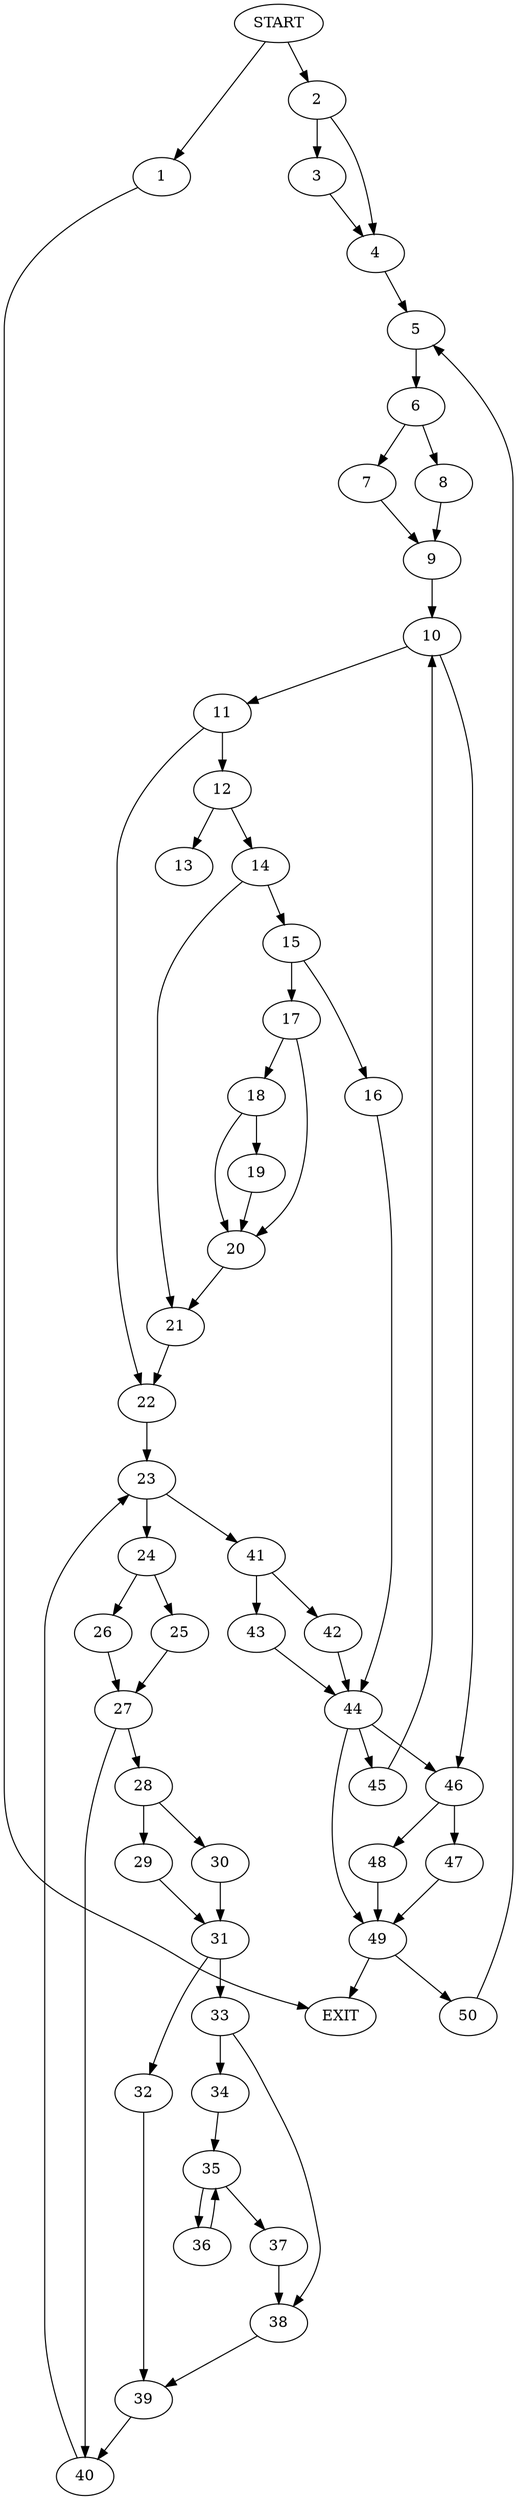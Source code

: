 digraph { 
0 [label="START"];
1;
2;
3;
4;
5;
6;
7;
8;
9;
10;
11;
12;
13;
14;
15;
16;
17;
18;
19;
20;
21;
22;
23;
24;
25;
26;
27;
28;
29;
30;
31;
32;
33;
34;
35;
36;
37;
38;
39;
40;
41;
42;
43;
44;
45;
46;
47;
48;
49;
50;
51[label="EXIT"];
0 -> 1;
0 -> 2;
1 -> 51;
2 -> 3;
2 -> 4;
3 -> 4;
4 -> 5;
5 -> 6;
6 -> 7;
6 -> 8;
7 -> 9;
8 -> 9;
9 -> 10;
10 -> 11;
10 -> 46;
11 -> 12;
11 -> 22;
12 -> 13;
12 -> 14;
14 -> 15;
14 -> 21;
15 -> 16;
15 -> 17;
16 -> 44;
17 -> 18;
17 -> 20;
18 -> 19;
18 -> 20;
19 -> 20;
20 -> 21;
21 -> 22;
22 -> 23;
23 -> 24;
23 -> 41;
24 -> 25;
24 -> 26;
25 -> 27;
26 -> 27;
27 -> 28;
27 -> 40;
28 -> 29;
28 -> 30;
29 -> 31;
30 -> 31;
31 -> 32;
31 -> 33;
32 -> 39;
33 -> 34;
33 -> 38;
34 -> 35;
35 -> 36;
35 -> 37;
36 -> 35;
37 -> 38;
38 -> 39;
39 -> 40;
40 -> 23;
41 -> 42;
41 -> 43;
42 -> 44;
43 -> 44;
44 -> 49;
44 -> 45;
44:s2 -> 46;
45 -> 10;
46 -> 47;
46 -> 48;
47 -> 49;
48 -> 49;
49 -> 51;
49 -> 50;
50 -> 5;
}